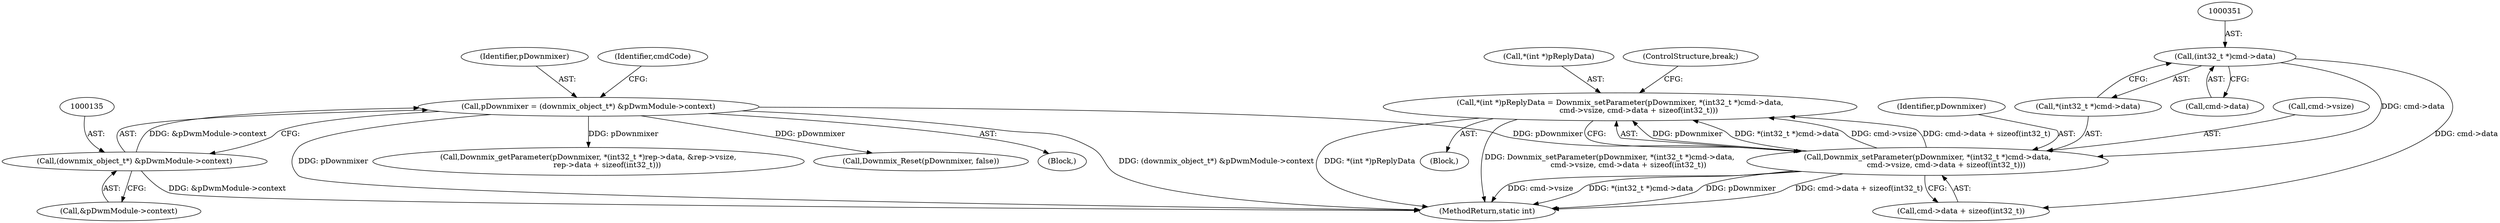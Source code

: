 digraph "0_Android_aeea52da00d210587fb3ed895de3d5f2e0264c88_0@integer" {
"1000342" [label="(Call,*(int *)pReplyData = Downmix_setParameter(pDownmixer, *(int32_t *)cmd->data,\n                cmd->vsize, cmd->data + sizeof(int32_t)))"];
"1000347" [label="(Call,Downmix_setParameter(pDownmixer, *(int32_t *)cmd->data,\n                cmd->vsize, cmd->data + sizeof(int32_t)))"];
"1000132" [label="(Call,pDownmixer = (downmix_object_t*) &pDwmModule->context)"];
"1000134" [label="(Call,(downmix_object_t*) &pDwmModule->context)"];
"1000350" [label="(Call,(int32_t *)cmd->data)"];
"1000136" [label="(Call,&pDwmModule->context)"];
"1000342" [label="(Call,*(int *)pReplyData = Downmix_setParameter(pDownmixer, *(int32_t *)cmd->data,\n                cmd->vsize, cmd->data + sizeof(int32_t)))"];
"1000133" [label="(Identifier,pDownmixer)"];
"1000134" [label="(Call,(downmix_object_t*) &pDwmModule->context)"];
"1000350" [label="(Call,(int32_t *)cmd->data)"];
"1000548" [label="(MethodReturn,static int)"];
"1000355" [label="(Call,cmd->vsize)"];
"1000349" [label="(Call,*(int32_t *)cmd->data)"];
"1000142" [label="(Block,)"];
"1000348" [label="(Identifier,pDownmixer)"];
"1000343" [label="(Call,*(int *)pReplyData)"];
"1000364" [label="(ControlStructure,break;)"];
"1000352" [label="(Call,cmd->data)"];
"1000132" [label="(Call,pDownmixer = (downmix_object_t*) &pDwmModule->context)"];
"1000267" [label="(Call,Downmix_getParameter(pDownmixer, *(int32_t *)rep->data, &rep->vsize,\n                rep->data + sizeof(int32_t)))"];
"1000203" [label="(Call,Downmix_Reset(pDownmixer, false))"];
"1000347" [label="(Call,Downmix_setParameter(pDownmixer, *(int32_t *)cmd->data,\n                cmd->vsize, cmd->data + sizeof(int32_t)))"];
"1000141" [label="(Identifier,cmdCode)"];
"1000358" [label="(Call,cmd->data + sizeof(int32_t))"];
"1000107" [label="(Block,)"];
"1000342" -> "1000142"  [label="AST: "];
"1000342" -> "1000347"  [label="CFG: "];
"1000343" -> "1000342"  [label="AST: "];
"1000347" -> "1000342"  [label="AST: "];
"1000364" -> "1000342"  [label="CFG: "];
"1000342" -> "1000548"  [label="DDG: *(int *)pReplyData"];
"1000342" -> "1000548"  [label="DDG: Downmix_setParameter(pDownmixer, *(int32_t *)cmd->data,\n                cmd->vsize, cmd->data + sizeof(int32_t))"];
"1000347" -> "1000342"  [label="DDG: pDownmixer"];
"1000347" -> "1000342"  [label="DDG: *(int32_t *)cmd->data"];
"1000347" -> "1000342"  [label="DDG: cmd->vsize"];
"1000347" -> "1000342"  [label="DDG: cmd->data + sizeof(int32_t)"];
"1000347" -> "1000358"  [label="CFG: "];
"1000348" -> "1000347"  [label="AST: "];
"1000349" -> "1000347"  [label="AST: "];
"1000355" -> "1000347"  [label="AST: "];
"1000358" -> "1000347"  [label="AST: "];
"1000347" -> "1000548"  [label="DDG: *(int32_t *)cmd->data"];
"1000347" -> "1000548"  [label="DDG: pDownmixer"];
"1000347" -> "1000548"  [label="DDG: cmd->data + sizeof(int32_t)"];
"1000347" -> "1000548"  [label="DDG: cmd->vsize"];
"1000132" -> "1000347"  [label="DDG: pDownmixer"];
"1000350" -> "1000347"  [label="DDG: cmd->data"];
"1000132" -> "1000107"  [label="AST: "];
"1000132" -> "1000134"  [label="CFG: "];
"1000133" -> "1000132"  [label="AST: "];
"1000134" -> "1000132"  [label="AST: "];
"1000141" -> "1000132"  [label="CFG: "];
"1000132" -> "1000548"  [label="DDG: (downmix_object_t*) &pDwmModule->context"];
"1000132" -> "1000548"  [label="DDG: pDownmixer"];
"1000134" -> "1000132"  [label="DDG: &pDwmModule->context"];
"1000132" -> "1000203"  [label="DDG: pDownmixer"];
"1000132" -> "1000267"  [label="DDG: pDownmixer"];
"1000134" -> "1000136"  [label="CFG: "];
"1000135" -> "1000134"  [label="AST: "];
"1000136" -> "1000134"  [label="AST: "];
"1000134" -> "1000548"  [label="DDG: &pDwmModule->context"];
"1000350" -> "1000349"  [label="AST: "];
"1000350" -> "1000352"  [label="CFG: "];
"1000351" -> "1000350"  [label="AST: "];
"1000352" -> "1000350"  [label="AST: "];
"1000349" -> "1000350"  [label="CFG: "];
"1000350" -> "1000358"  [label="DDG: cmd->data"];
}
